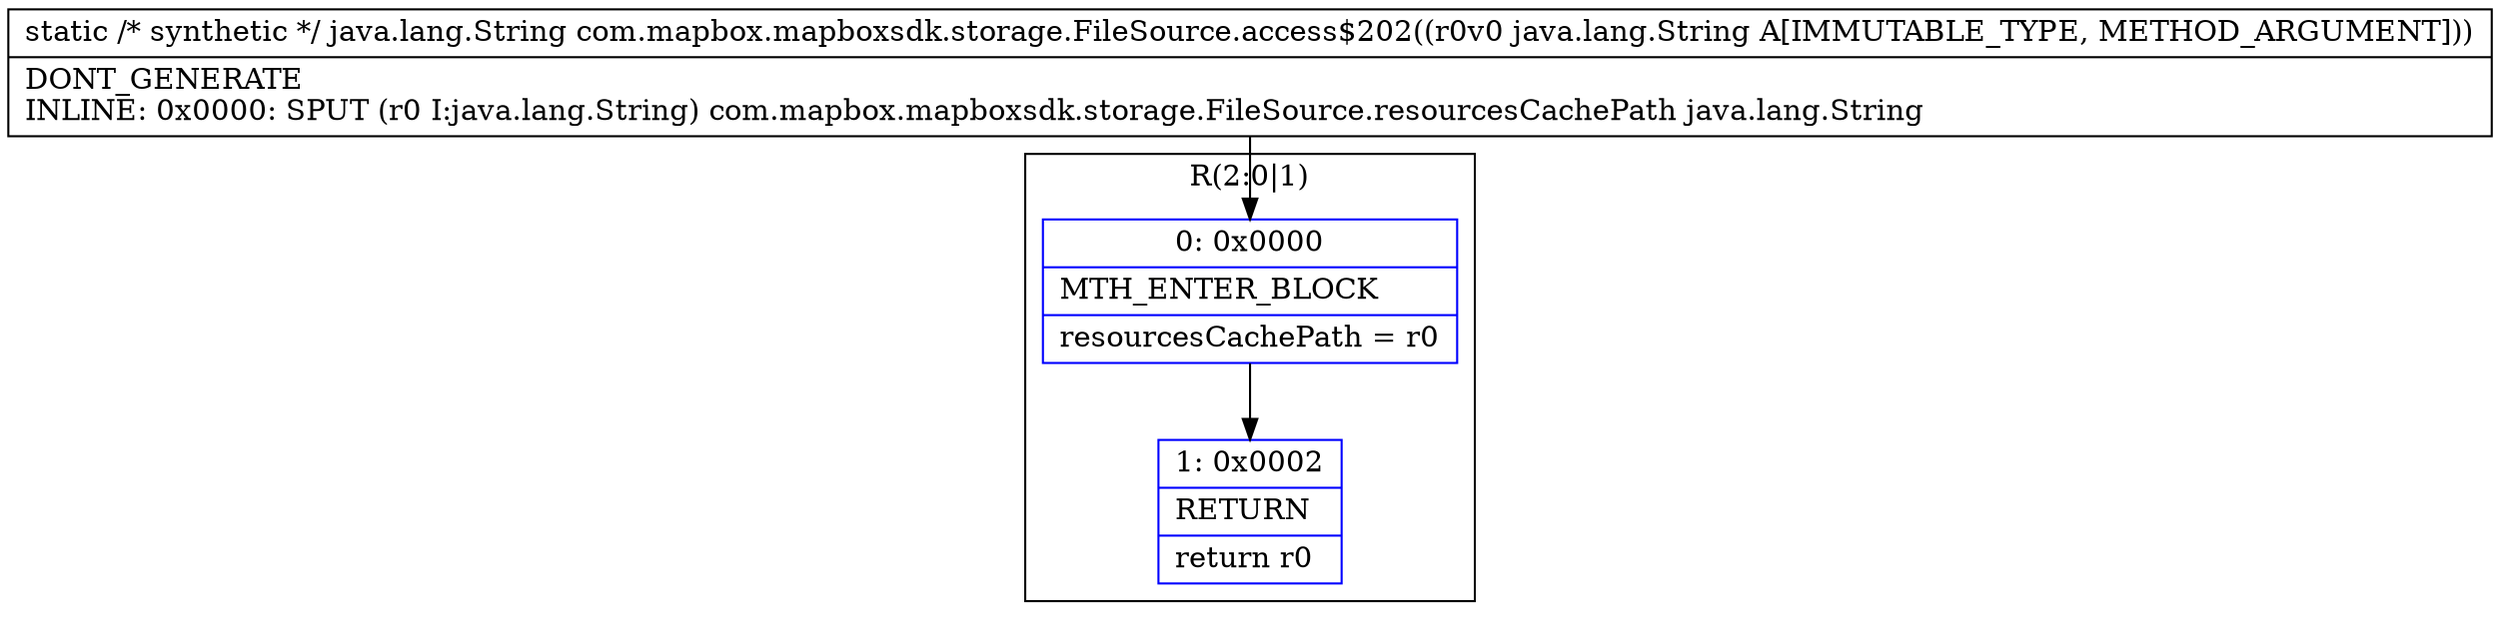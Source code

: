 digraph "CFG forcom.mapbox.mapboxsdk.storage.FileSource.access$202(Ljava\/lang\/String;)Ljava\/lang\/String;" {
subgraph cluster_Region_764871919 {
label = "R(2:0|1)";
node [shape=record,color=blue];
Node_0 [shape=record,label="{0\:\ 0x0000|MTH_ENTER_BLOCK\l|resourcesCachePath = r0\l}"];
Node_1 [shape=record,label="{1\:\ 0x0002|RETURN\l|return r0\l}"];
}
MethodNode[shape=record,label="{static \/* synthetic *\/ java.lang.String com.mapbox.mapboxsdk.storage.FileSource.access$202((r0v0 java.lang.String A[IMMUTABLE_TYPE, METHOD_ARGUMENT]))  | DONT_GENERATE\lINLINE: 0x0000: SPUT  (r0 I:java.lang.String) com.mapbox.mapboxsdk.storage.FileSource.resourcesCachePath java.lang.String\l}"];
MethodNode -> Node_0;
Node_0 -> Node_1;
}

